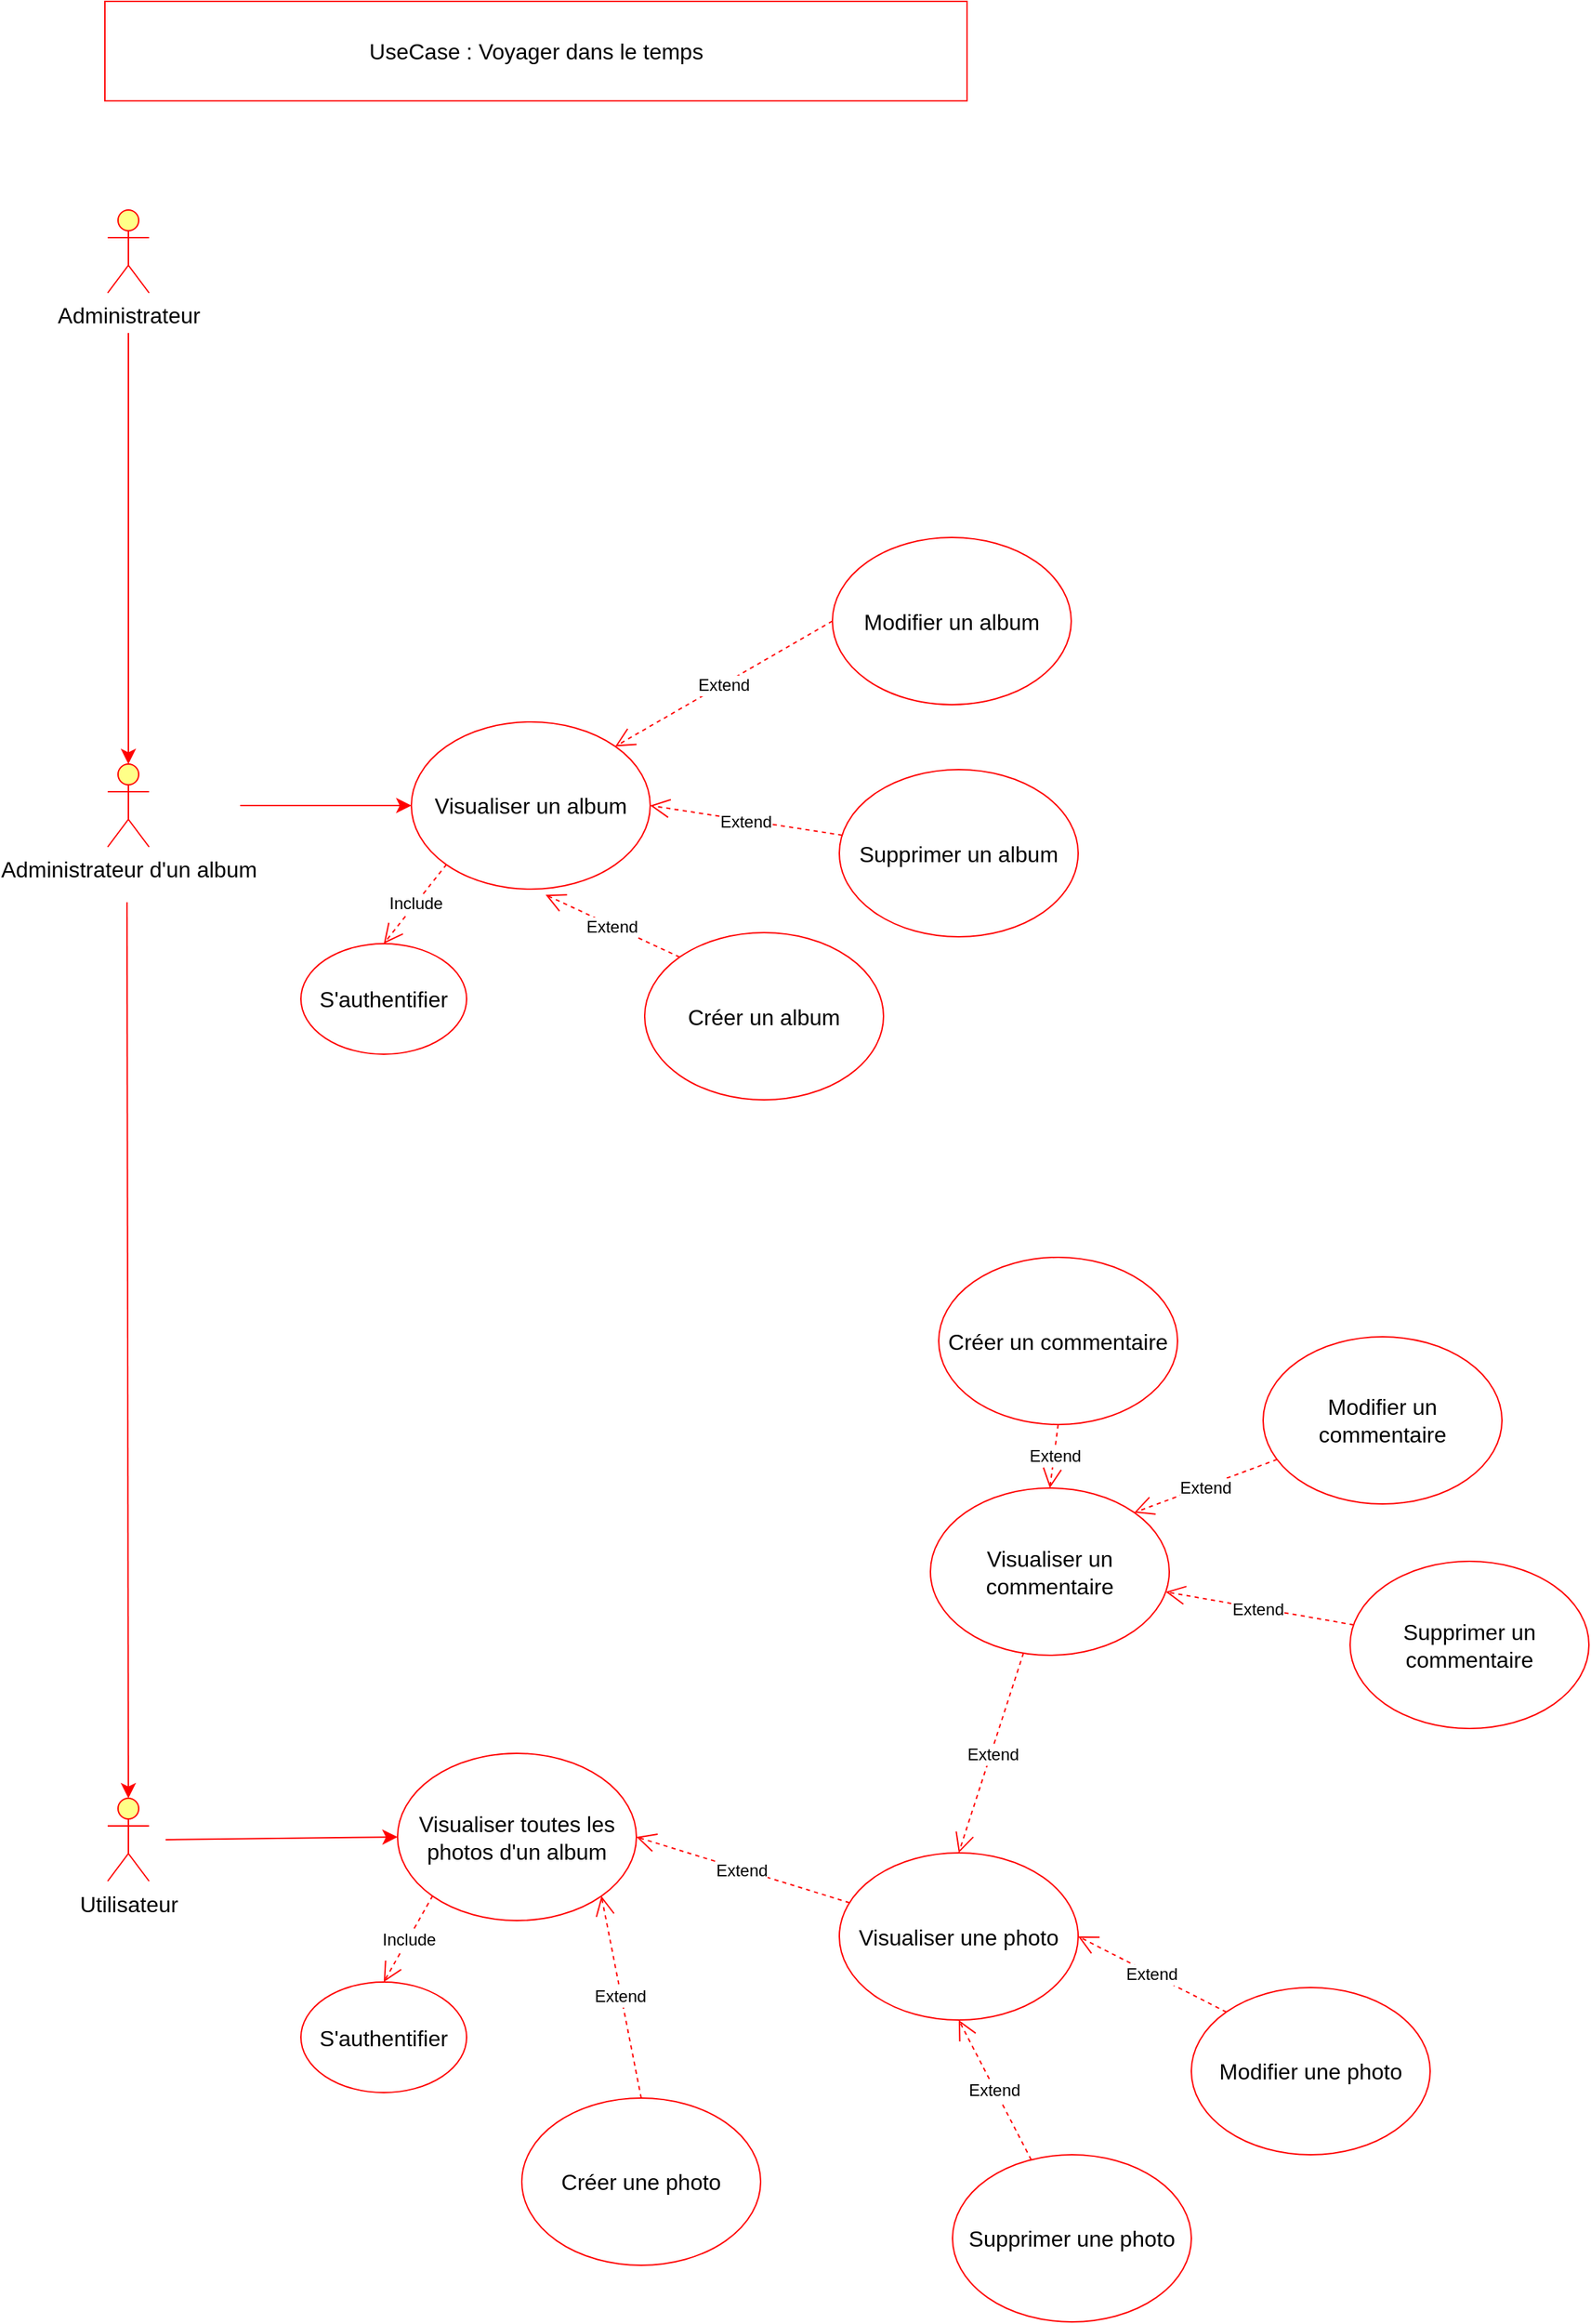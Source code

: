 <mxfile>
    <diagram id="Qt5Rf6yByDKQOdJNjGlc" name="Page-1">
        <mxGraphModel dx="5420" dy="2640" grid="1" gridSize="10" guides="1" tooltips="1" connect="1" arrows="1" fold="1" page="1" pageScale="1" pageWidth="850" pageHeight="1100" math="0" shadow="0">
            <root>
                <mxCell id="0"/>
                <mxCell id="1" parent="0"/>
                <mxCell id="66" value="Utilisateur" style="shape=umlActor;verticalLabelPosition=bottom;verticalAlign=top;html=1;outlineConnect=0;fontSize=16;fillColor=#ffff88;strokeColor=#FF0000;" vertex="1" parent="1">
                    <mxGeometry x="-798" y="260.5" width="30" height="60" as="geometry"/>
                </mxCell>
                <mxCell id="67" value="Administrateur d'un album" style="shape=umlActor;verticalLabelPosition=bottom;verticalAlign=top;html=1;outlineConnect=0;fontSize=16;fillColor=#ffff88;strokeColor=#FF0000;" vertex="1" parent="1">
                    <mxGeometry x="-798" y="-488" width="30" height="60" as="geometry"/>
                </mxCell>
                <mxCell id="68" value="Administrateur" style="shape=umlActor;verticalLabelPosition=bottom;verticalAlign=top;html=1;outlineConnect=0;fontSize=16;fillColor=#ffff88;strokeColor=#FF0000;" vertex="1" parent="1">
                    <mxGeometry x="-798" y="-889" width="30" height="60" as="geometry"/>
                </mxCell>
                <mxCell id="69" value="Visualiser toutes les photos d'un album" style="ellipse;whiteSpace=wrap;html=1;fontSize=16;strokeColor=#FF0000;" vertex="1" parent="1">
                    <mxGeometry x="-588" y="228" width="173" height="121" as="geometry"/>
                </mxCell>
                <mxCell id="70" value="Visualiser une photo" style="ellipse;whiteSpace=wrap;html=1;fontSize=16;strokeColor=#FF0000;" vertex="1" parent="1">
                    <mxGeometry x="-268" y="300" width="173" height="121" as="geometry"/>
                </mxCell>
                <mxCell id="71" value="" style="endArrow=classic;html=1;rounded=0;fontSize=12;startSize=8;endSize=8;curved=1;entryX=0;entryY=0.5;entryDx=0;entryDy=0;strokeColor=#FF0000;" edge="1" parent="1" target="69">
                    <mxGeometry width="50" height="50" relative="1" as="geometry">
                        <mxPoint x="-756" y="290.5" as="sourcePoint"/>
                        <mxPoint x="-514" y="338.5" as="targetPoint"/>
                    </mxGeometry>
                </mxCell>
                <mxCell id="72" value="Extend" style="endArrow=open;endSize=12;dashed=1;html=1;rounded=0;fontSize=12;curved=1;entryX=1;entryY=0.5;entryDx=0;entryDy=0;strokeColor=#FF0000;" edge="1" parent="1" source="70" target="69">
                    <mxGeometry x="0.01" y="1" width="160" relative="1" as="geometry">
                        <mxPoint x="-575" y="361.5" as="sourcePoint"/>
                        <mxPoint x="-415" y="361.5" as="targetPoint"/>
                        <mxPoint as="offset"/>
                    </mxGeometry>
                </mxCell>
                <mxCell id="73" value="Créer une photo" style="ellipse;whiteSpace=wrap;html=1;fontSize=16;strokeColor=#FF0000;" vertex="1" parent="1">
                    <mxGeometry x="-498" y="477.5" width="173" height="121" as="geometry"/>
                </mxCell>
                <mxCell id="74" value="Extend" style="endArrow=open;endSize=12;dashed=1;html=1;rounded=0;fontSize=12;curved=1;entryX=1;entryY=1;entryDx=0;entryDy=0;exitX=0.5;exitY=0;exitDx=0;exitDy=0;strokeColor=#FF0000;" edge="1" parent="1" source="73" target="69">
                    <mxGeometry x="0.01" y="1" width="160" relative="1" as="geometry">
                        <mxPoint x="-575" y="610.5" as="sourcePoint"/>
                        <mxPoint x="-440" y="494.5" as="targetPoint"/>
                        <mxPoint as="offset"/>
                    </mxGeometry>
                </mxCell>
                <mxCell id="75" value="Modifier une photo" style="ellipse;whiteSpace=wrap;html=1;fontSize=16;strokeColor=#FF0000;" vertex="1" parent="1">
                    <mxGeometry x="-13" y="397.5" width="173" height="121" as="geometry"/>
                </mxCell>
                <mxCell id="76" value="Extend" style="endArrow=open;endSize=12;dashed=1;html=1;rounded=0;fontSize=12;curved=1;entryX=1;entryY=0.5;entryDx=0;entryDy=0;exitX=0;exitY=0;exitDx=0;exitDy=0;strokeColor=#FF0000;" edge="1" parent="1" source="75" target="70">
                    <mxGeometry x="0.01" y="1" width="160" relative="1" as="geometry">
                        <mxPoint x="-259" y="416.8" as="sourcePoint"/>
                        <mxPoint x="38.361" y="325.502" as="targetPoint"/>
                        <mxPoint as="offset"/>
                    </mxGeometry>
                </mxCell>
                <mxCell id="77" value="Supprimer une photo" style="ellipse;whiteSpace=wrap;html=1;fontSize=16;strokeColor=#FF0000;" vertex="1" parent="1">
                    <mxGeometry x="-186" y="518.5" width="173" height="121" as="geometry"/>
                </mxCell>
                <mxCell id="78" value="Extend" style="endArrow=open;endSize=12;dashed=1;html=1;rounded=0;fontSize=12;curved=1;entryX=0.5;entryY=1;entryDx=0;entryDy=0;strokeColor=#FF0000;" edge="1" parent="1" source="77" target="70">
                    <mxGeometry x="0.01" y="1" width="160" relative="1" as="geometry">
                        <mxPoint x="-253" y="658" as="sourcePoint"/>
                        <mxPoint x="-70.361" y="563.702" as="targetPoint"/>
                        <mxPoint as="offset"/>
                    </mxGeometry>
                </mxCell>
                <mxCell id="79" value="S'authentifier" style="ellipse;whiteSpace=wrap;html=1;fontSize=16;strokeColor=#FF0000;" vertex="1" parent="1">
                    <mxGeometry x="-658" y="393.5" width="120" height="80" as="geometry"/>
                </mxCell>
                <mxCell id="80" value="Include" style="endArrow=open;endSize=12;dashed=1;html=1;rounded=0;fontSize=12;curved=1;exitX=0;exitY=1;exitDx=0;exitDy=0;entryX=0.5;entryY=0;entryDx=0;entryDy=0;strokeColor=#FF0000;" edge="1" parent="1" source="69" target="79">
                    <mxGeometry width="160" relative="1" as="geometry">
                        <mxPoint x="-569" y="229.5" as="sourcePoint"/>
                        <mxPoint x="-409" y="229.5" as="targetPoint"/>
                    </mxGeometry>
                </mxCell>
                <mxCell id="81" value="" style="endArrow=classic;html=1;rounded=0;fontSize=12;startSize=8;endSize=8;curved=1;entryX=0.5;entryY=0;entryDx=0;entryDy=0;entryPerimeter=0;strokeColor=#FF0000;" edge="1" parent="1" target="67">
                    <mxGeometry width="50" height="50" relative="1" as="geometry">
                        <mxPoint x="-783" y="-800" as="sourcePoint"/>
                        <mxPoint x="-783" y="-518" as="targetPoint"/>
                    </mxGeometry>
                </mxCell>
                <mxCell id="82" value="" style="endArrow=classic;html=1;rounded=0;fontSize=12;startSize=8;endSize=8;curved=1;entryX=0.5;entryY=0;entryDx=0;entryDy=0;entryPerimeter=0;strokeColor=#FF0000;" edge="1" parent="1" target="66">
                    <mxGeometry width="50" height="50" relative="1" as="geometry">
                        <mxPoint x="-784" y="-388" as="sourcePoint"/>
                        <mxPoint x="-784" y="-73" as="targetPoint"/>
                    </mxGeometry>
                </mxCell>
                <mxCell id="83" value="Visualiser un album" style="ellipse;whiteSpace=wrap;html=1;fontSize=16;strokeColor=#FF0000;" vertex="1" parent="1">
                    <mxGeometry x="-578" y="-518.5" width="173" height="121" as="geometry"/>
                </mxCell>
                <mxCell id="84" value="" style="endArrow=classic;html=1;rounded=0;fontSize=12;startSize=8;endSize=8;curved=1;entryX=0;entryY=0.5;entryDx=0;entryDy=0;strokeColor=#FF0000;" edge="1" parent="1" target="83">
                    <mxGeometry width="50" height="50" relative="1" as="geometry">
                        <mxPoint x="-702" y="-458" as="sourcePoint"/>
                        <mxPoint x="-460" y="-410" as="targetPoint"/>
                    </mxGeometry>
                </mxCell>
                <mxCell id="85" value="Créer un album" style="ellipse;whiteSpace=wrap;html=1;fontSize=16;strokeColor=#FF0000;" vertex="1" parent="1">
                    <mxGeometry x="-409" y="-366" width="173" height="121" as="geometry"/>
                </mxCell>
                <mxCell id="86" value="Extend" style="endArrow=open;endSize=12;dashed=1;html=1;rounded=0;fontSize=12;curved=1;entryX=0.562;entryY=1.034;entryDx=0;entryDy=0;exitX=0;exitY=0;exitDx=0;exitDy=0;entryPerimeter=0;strokeColor=#FF0000;" edge="1" parent="1" source="85" target="83">
                    <mxGeometry x="0.01" y="1" width="160" relative="1" as="geometry">
                        <mxPoint x="-486" y="-233" as="sourcePoint"/>
                        <mxPoint x="-351" y="-512" as="targetPoint"/>
                        <mxPoint as="offset"/>
                    </mxGeometry>
                </mxCell>
                <mxCell id="87" value="S'authentifier" style="ellipse;whiteSpace=wrap;html=1;fontSize=16;strokeColor=#FF0000;" vertex="1" parent="1">
                    <mxGeometry x="-658" y="-358" width="120" height="80" as="geometry"/>
                </mxCell>
                <mxCell id="88" value="Include" style="endArrow=open;endSize=12;dashed=1;html=1;rounded=0;fontSize=12;curved=1;exitX=0;exitY=1;exitDx=0;exitDy=0;entryX=0.5;entryY=0;entryDx=0;entryDy=0;strokeColor=#FF0000;" edge="1" parent="1" source="83" target="87">
                    <mxGeometry width="160" relative="1" as="geometry">
                        <mxPoint x="-563" y="-420" as="sourcePoint"/>
                        <mxPoint x="-409" y="-522" as="targetPoint"/>
                    </mxGeometry>
                </mxCell>
                <mxCell id="89" value="Modifier un album" style="ellipse;whiteSpace=wrap;html=1;fontSize=16;strokeColor=#FF0000;" vertex="1" parent="1">
                    <mxGeometry x="-273" y="-652" width="173" height="121" as="geometry"/>
                </mxCell>
                <mxCell id="90" value="Extend" style="endArrow=open;endSize=12;dashed=1;html=1;rounded=0;fontSize=12;curved=1;entryX=1;entryY=0;entryDx=0;entryDy=0;exitX=0;exitY=0.5;exitDx=0;exitDy=0;strokeColor=#FF0000;" edge="1" parent="1" source="89" target="83">
                    <mxGeometry x="0.01" y="1" width="160" relative="1" as="geometry">
                        <mxPoint x="-341" y="-585.7" as="sourcePoint"/>
                        <mxPoint x="-177" y="-642" as="targetPoint"/>
                        <mxPoint as="offset"/>
                    </mxGeometry>
                </mxCell>
                <mxCell id="91" value="Supprimer un album" style="ellipse;whiteSpace=wrap;html=1;fontSize=16;strokeColor=#FF0000;" vertex="1" parent="1">
                    <mxGeometry x="-268" y="-484" width="173" height="121" as="geometry"/>
                </mxCell>
                <mxCell id="92" value="Extend" style="endArrow=open;endSize=12;dashed=1;html=1;rounded=0;fontSize=12;curved=1;entryX=1;entryY=0.5;entryDx=0;entryDy=0;strokeColor=#FF0000;" edge="1" parent="1" source="91" target="83">
                    <mxGeometry x="0.01" y="1" width="160" relative="1" as="geometry">
                        <mxPoint x="-335" y="-344.5" as="sourcePoint"/>
                        <mxPoint x="-263" y="-582" as="targetPoint"/>
                        <mxPoint as="offset"/>
                    </mxGeometry>
                </mxCell>
                <mxCell id="93" value="UseCase : Voyager dans le temps" style="html=1;whiteSpace=wrap;fontSize=16;strokeColor=#FF0000;" vertex="1" parent="1">
                    <mxGeometry x="-800" y="-1040" width="624.5" height="72" as="geometry"/>
                </mxCell>
                <mxCell id="94" value="Visualiser un commentaire" style="ellipse;whiteSpace=wrap;html=1;fontSize=16;strokeColor=#FF0000;" vertex="1" parent="1">
                    <mxGeometry x="-202" y="36" width="173" height="121" as="geometry"/>
                </mxCell>
                <mxCell id="95" value="Extend" style="endArrow=open;endSize=12;dashed=1;html=1;rounded=0;fontSize=12;curved=1;entryX=0.5;entryY=0;entryDx=0;entryDy=0;strokeColor=#FF0000;" edge="1" parent="1" source="94" target="70">
                    <mxGeometry x="0.01" y="1" width="160" relative="1" as="geometry">
                        <mxPoint x="-560" y="172.5" as="sourcePoint"/>
                        <mxPoint x="-400" y="99" as="targetPoint"/>
                        <mxPoint as="offset"/>
                    </mxGeometry>
                </mxCell>
                <mxCell id="96" value="Modifier un commentaire" style="ellipse;whiteSpace=wrap;html=1;fontSize=16;strokeColor=#FF0000;" vertex="1" parent="1">
                    <mxGeometry x="39" y="-73.5" width="173" height="121" as="geometry"/>
                </mxCell>
                <mxCell id="97" value="Extend" style="endArrow=open;endSize=12;dashed=1;html=1;rounded=0;fontSize=12;curved=1;entryX=1;entryY=0;entryDx=0;entryDy=0;strokeColor=#FF0000;" edge="1" parent="1" source="96" target="94">
                    <mxGeometry x="0.01" y="1" width="160" relative="1" as="geometry">
                        <mxPoint x="-207" y="-54.2" as="sourcePoint"/>
                        <mxPoint x="-43" y="-110" as="targetPoint"/>
                        <mxPoint as="offset"/>
                    </mxGeometry>
                </mxCell>
                <mxCell id="98" value="Supprimer un commentaire" style="ellipse;whiteSpace=wrap;html=1;fontSize=16;strokeColor=#FF0000;" vertex="1" parent="1">
                    <mxGeometry x="102" y="89" width="173" height="121" as="geometry"/>
                </mxCell>
                <mxCell id="99" value="Extend" style="endArrow=open;endSize=12;dashed=1;html=1;rounded=0;fontSize=12;curved=1;strokeColor=#FF0000;" edge="1" parent="1" source="98" target="94">
                    <mxGeometry x="0.01" y="1" width="160" relative="1" as="geometry">
                        <mxPoint x="29" y="244.5" as="sourcePoint"/>
                        <mxPoint x="101" y="7.5" as="targetPoint"/>
                        <mxPoint as="offset"/>
                    </mxGeometry>
                </mxCell>
                <mxCell id="100" value="Créer un commentaire" style="ellipse;whiteSpace=wrap;html=1;fontSize=16;strokeColor=#FF0000;" vertex="1" parent="1">
                    <mxGeometry x="-196" y="-131" width="173" height="121" as="geometry"/>
                </mxCell>
                <mxCell id="101" value="Extend" style="endArrow=open;endSize=12;dashed=1;html=1;rounded=0;fontSize=12;curved=1;entryX=0.5;entryY=0;entryDx=0;entryDy=0;exitX=0.5;exitY=1;exitDx=0;exitDy=0;strokeColor=#FF0000;" edge="1" parent="1" source="100" target="94">
                    <mxGeometry x="0.01" y="1" width="160" relative="1" as="geometry">
                        <mxPoint x="-494" y="56.5" as="sourcePoint"/>
                        <mxPoint x="-359" y="-223" as="targetPoint"/>
                        <mxPoint as="offset"/>
                    </mxGeometry>
                </mxCell>
            </root>
        </mxGraphModel>
    </diagram>
</mxfile>